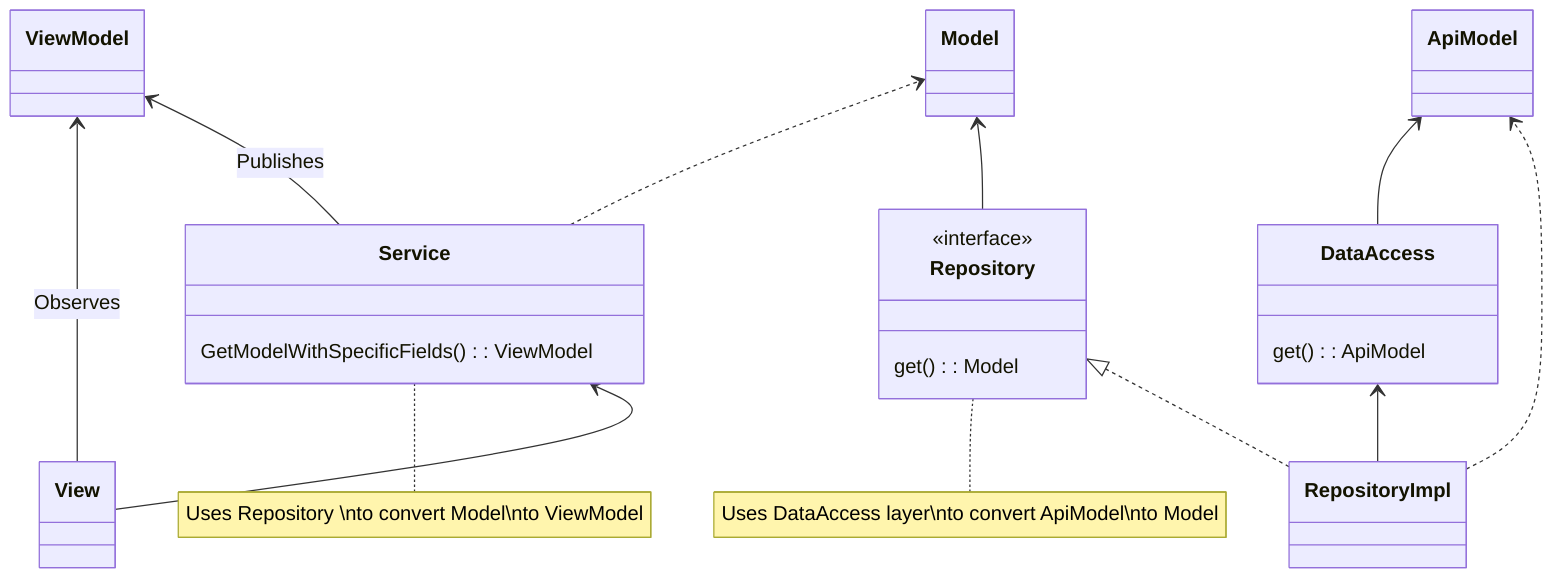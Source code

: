 classDiagram
    direction BT
    View --> ViewModel: Observes
    View --> Service
    Service ..> Model
    Repository --> Model
    Service --> ViewModel: Publishes
    DataAccess --> ApiModel
    RepositoryImpl ..|> Repository
    RepositoryImpl --> DataAccess
    RepositoryImpl ..> ApiModel

    class View {
    }
    class ViewModel {
    }
    class Service {
        GetModelWithSpecificFields(): ViewModel
    }
note for Service "Uses Repository \nto convert Model\nto ViewModel"

    class Model {
    }
    class Repository {
        <<interface>>
        get(): Model
    }
    
note for Repository "Uses DataAccess layer\nto convert ApiModel\nto Model"
    class DataAccess {
        get(): ApiModel
    }
